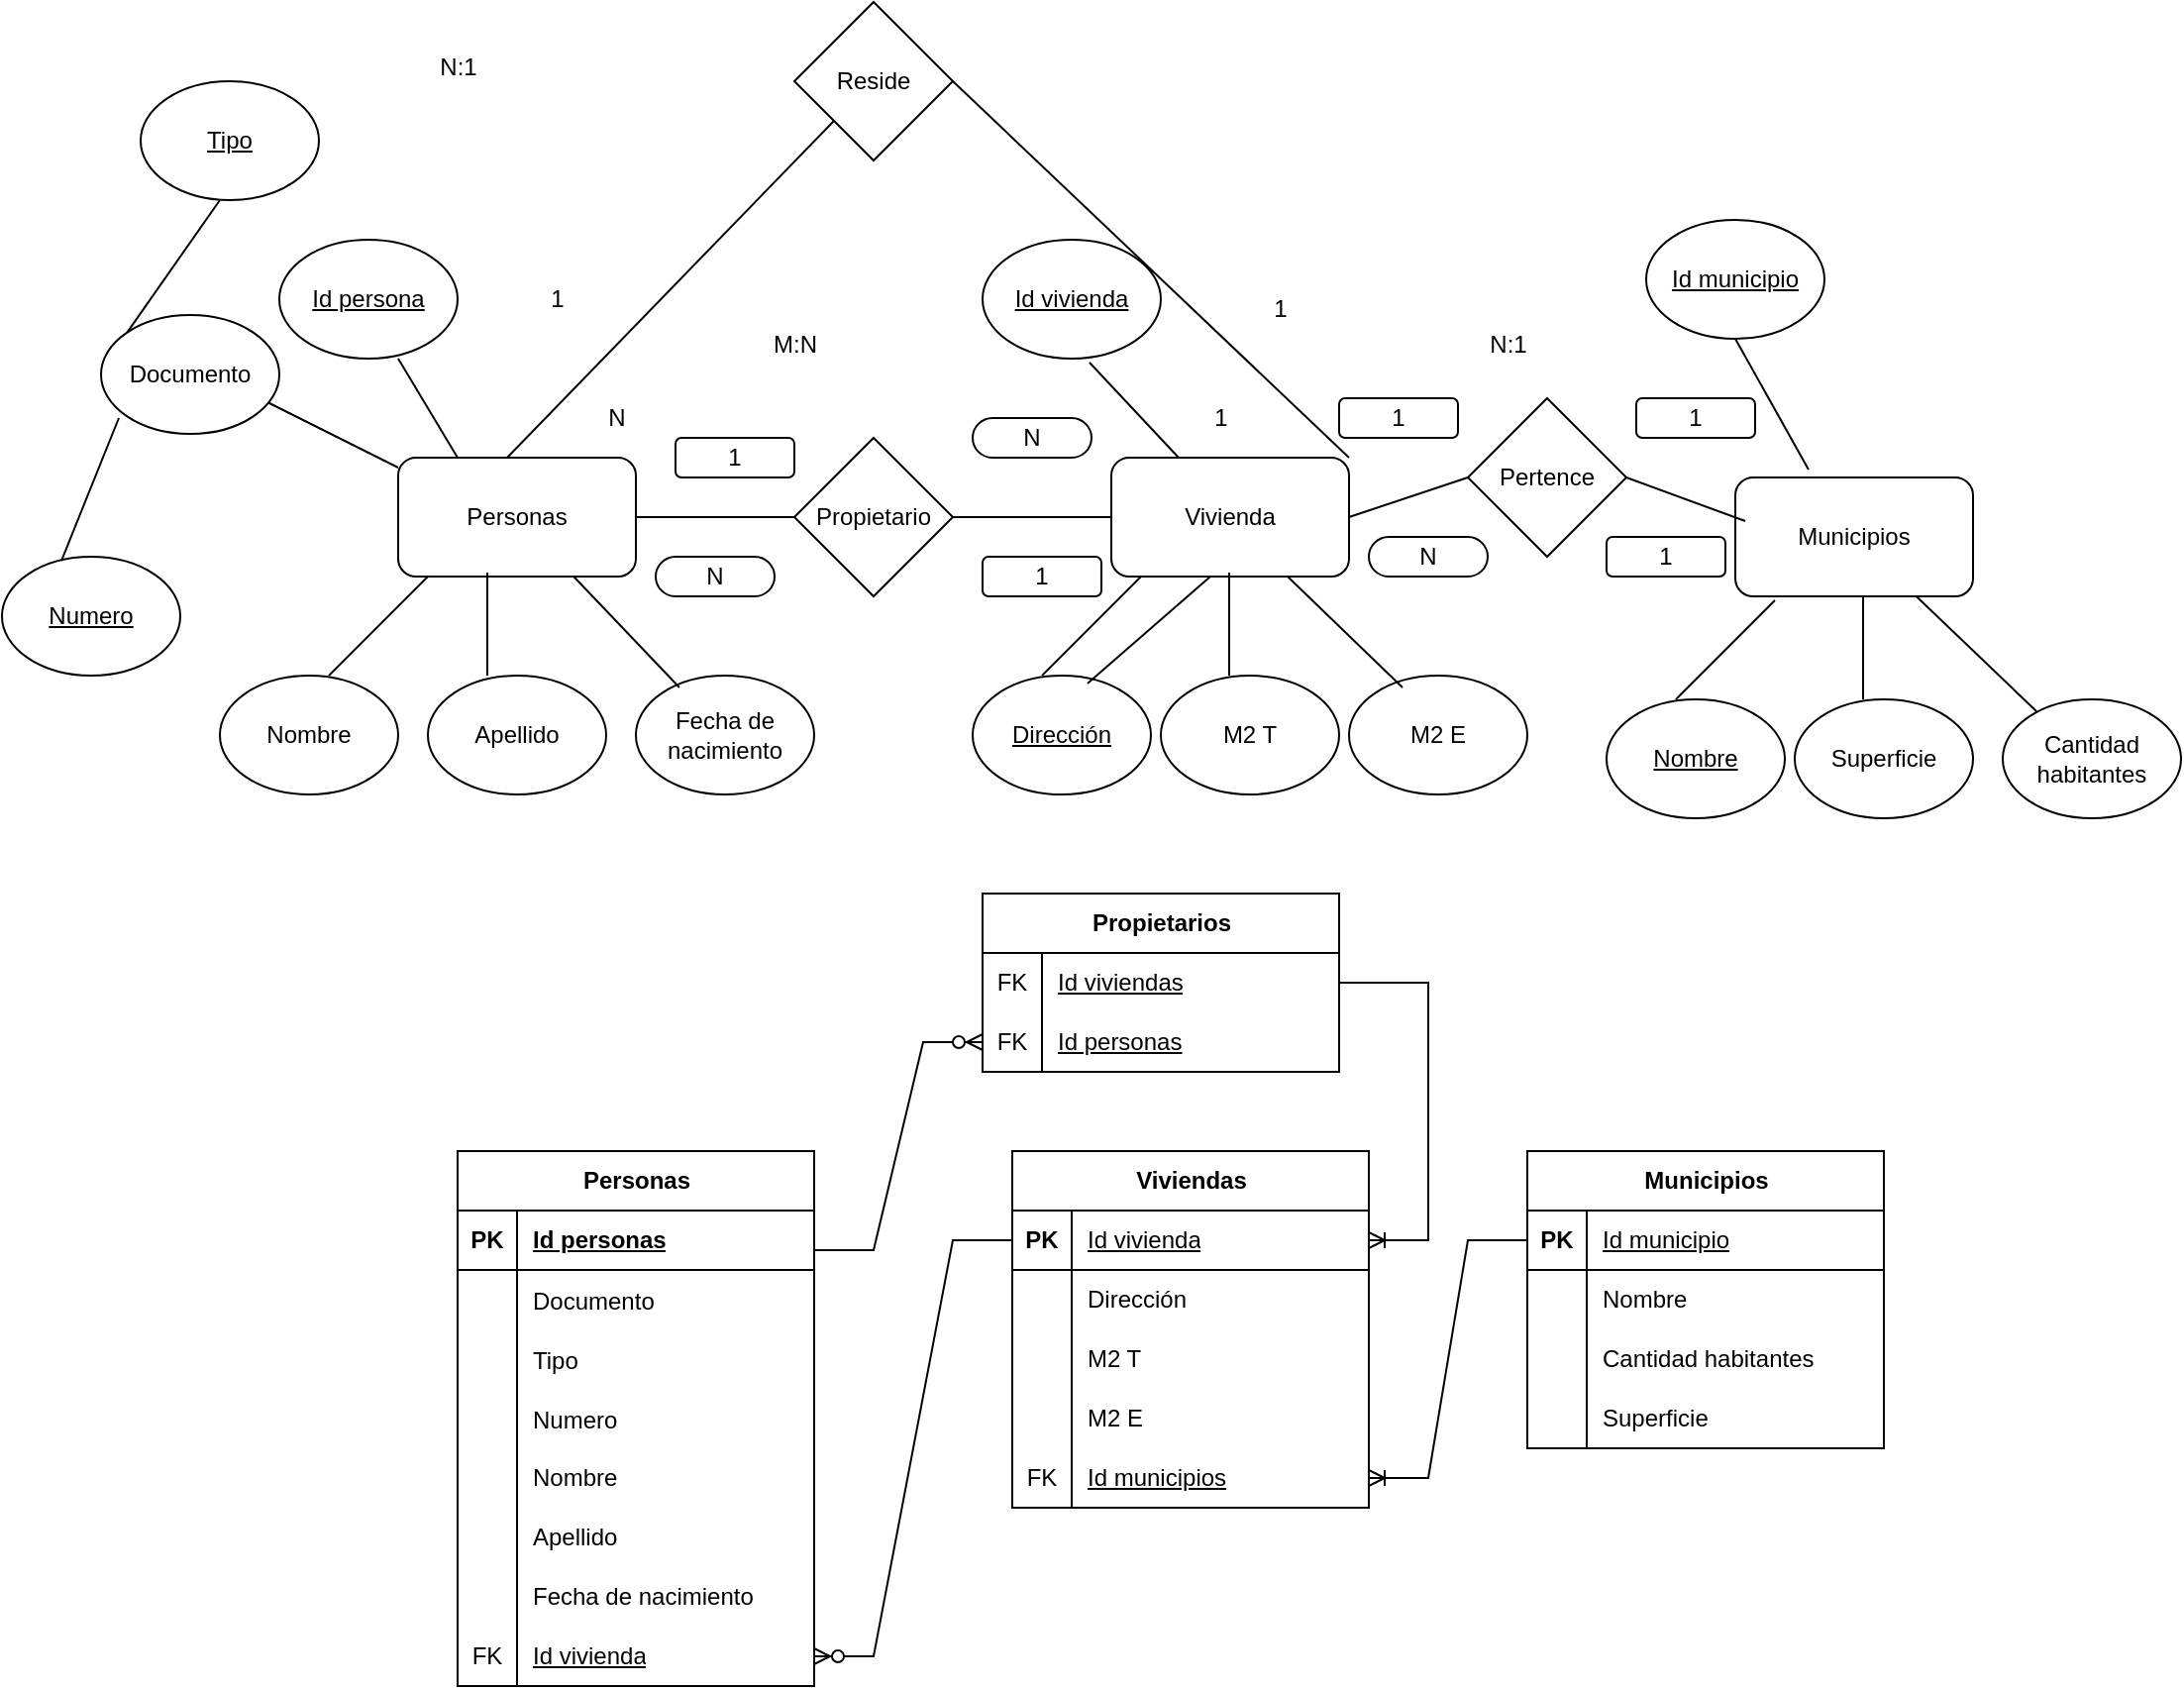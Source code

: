 <mxfile version="24.7.12">
  <diagram name="Página-1" id="nxUQSbwl1u7Zh3K72qwO">
    <mxGraphModel dx="1941" dy="1603" grid="1" gridSize="10" guides="1" tooltips="1" connect="1" arrows="1" fold="1" page="1" pageScale="1" pageWidth="827" pageHeight="1169" math="0" shadow="0">
      <root>
        <mxCell id="0" />
        <mxCell id="1" parent="0" />
        <mxCell id="Cv7cW8RBHG4uCMVtWFDh-1" value="Fecha de nacimiento" style="ellipse;whiteSpace=wrap;html=1;" parent="1" vertex="1">
          <mxGeometry x="140" y="150" width="90" height="60" as="geometry" />
        </mxCell>
        <mxCell id="Cv7cW8RBHG4uCMVtWFDh-2" value="Nombre" style="ellipse;whiteSpace=wrap;html=1;" parent="1" vertex="1">
          <mxGeometry x="-70" y="150" width="90" height="60" as="geometry" />
        </mxCell>
        <mxCell id="Cv7cW8RBHG4uCMVtWFDh-3" value="Apellido" style="ellipse;whiteSpace=wrap;html=1;" parent="1" vertex="1">
          <mxGeometry x="35" y="150" width="90" height="60" as="geometry" />
        </mxCell>
        <mxCell id="Cv7cW8RBHG4uCMVtWFDh-6" value="Personas" style="rounded=1;whiteSpace=wrap;html=1;" parent="1" vertex="1">
          <mxGeometry x="20" y="40" width="120" height="60" as="geometry" />
        </mxCell>
        <mxCell id="Cv7cW8RBHG4uCMVtWFDh-7" value="Municipios" style="rounded=1;whiteSpace=wrap;html=1;" parent="1" vertex="1">
          <mxGeometry x="695" y="50" width="120" height="60" as="geometry" />
        </mxCell>
        <mxCell id="Cv7cW8RBHG4uCMVtWFDh-8" value="Vivienda" style="rounded=1;whiteSpace=wrap;html=1;" parent="1" vertex="1">
          <mxGeometry x="380" y="40" width="120" height="60" as="geometry" />
        </mxCell>
        <mxCell id="Cv7cW8RBHG4uCMVtWFDh-9" value="" style="endArrow=none;html=1;rounded=0;exitX=0.3;exitY=0.1;exitDx=0;exitDy=0;exitPerimeter=0;" parent="1" target="Cv7cW8RBHG4uCMVtWFDh-6" edge="1">
          <mxGeometry width="50" height="50" relative="1" as="geometry">
            <mxPoint x="162" y="156" as="sourcePoint" />
            <mxPoint x="205" y="100" as="targetPoint" />
          </mxGeometry>
        </mxCell>
        <mxCell id="Cv7cW8RBHG4uCMVtWFDh-10" value="" style="endArrow=none;html=1;rounded=0;entryX=0.375;entryY=0.967;entryDx=0;entryDy=0;entryPerimeter=0;" parent="1" target="Cv7cW8RBHG4uCMVtWFDh-6" edge="1">
          <mxGeometry width="50" height="50" relative="1" as="geometry">
            <mxPoint x="65" y="150" as="sourcePoint" />
            <mxPoint x="115" y="100" as="targetPoint" />
          </mxGeometry>
        </mxCell>
        <mxCell id="Cv7cW8RBHG4uCMVtWFDh-11" value="" style="endArrow=none;html=1;rounded=0;" parent="1" edge="1">
          <mxGeometry width="50" height="50" relative="1" as="geometry">
            <mxPoint x="-15" y="150" as="sourcePoint" />
            <mxPoint x="35" y="100" as="targetPoint" />
          </mxGeometry>
        </mxCell>
        <mxCell id="Cv7cW8RBHG4uCMVtWFDh-12" value="M2 E" style="ellipse;whiteSpace=wrap;html=1;" parent="1" vertex="1">
          <mxGeometry x="500" y="150" width="90" height="60" as="geometry" />
        </mxCell>
        <mxCell id="Cv7cW8RBHG4uCMVtWFDh-13" value="&lt;u&gt;Dirección&lt;/u&gt;" style="ellipse;whiteSpace=wrap;html=1;" parent="1" vertex="1">
          <mxGeometry x="310" y="150" width="90" height="60" as="geometry" />
        </mxCell>
        <mxCell id="Cv7cW8RBHG4uCMVtWFDh-14" value="M2 T" style="ellipse;whiteSpace=wrap;html=1;" parent="1" vertex="1">
          <mxGeometry x="405" y="150" width="90" height="60" as="geometry" />
        </mxCell>
        <mxCell id="Cv7cW8RBHG4uCMVtWFDh-15" value="" style="endArrow=none;html=1;rounded=0;exitX=0.3;exitY=0.1;exitDx=0;exitDy=0;exitPerimeter=0;" parent="1" source="Cv7cW8RBHG4uCMVtWFDh-12" edge="1">
          <mxGeometry width="50" height="50" relative="1" as="geometry">
            <mxPoint x="515" y="150" as="sourcePoint" />
            <mxPoint x="469" y="100" as="targetPoint" />
          </mxGeometry>
        </mxCell>
        <mxCell id="Cv7cW8RBHG4uCMVtWFDh-16" value="" style="endArrow=none;html=1;rounded=0;entryX=0.375;entryY=0.967;entryDx=0;entryDy=0;entryPerimeter=0;" parent="1" edge="1">
          <mxGeometry width="50" height="50" relative="1" as="geometry">
            <mxPoint x="439.5" y="150" as="sourcePoint" />
            <mxPoint x="439.5" y="98" as="targetPoint" />
          </mxGeometry>
        </mxCell>
        <mxCell id="Cv7cW8RBHG4uCMVtWFDh-17" value="" style="endArrow=none;html=1;rounded=0;" parent="1" edge="1">
          <mxGeometry width="50" height="50" relative="1" as="geometry">
            <mxPoint x="345" y="150" as="sourcePoint" />
            <mxPoint x="395" y="100" as="targetPoint" />
          </mxGeometry>
        </mxCell>
        <mxCell id="Cv7cW8RBHG4uCMVtWFDh-18" value="Propietario" style="rhombus;whiteSpace=wrap;html=1;" parent="1" vertex="1">
          <mxGeometry x="220" y="30" width="80" height="80" as="geometry" />
        </mxCell>
        <mxCell id="Cv7cW8RBHG4uCMVtWFDh-19" value="" style="endArrow=none;html=1;rounded=0;entryX=0;entryY=0.5;entryDx=0;entryDy=0;" parent="1" target="Cv7cW8RBHG4uCMVtWFDh-18" edge="1">
          <mxGeometry width="50" height="50" relative="1" as="geometry">
            <mxPoint x="140" y="70" as="sourcePoint" />
            <mxPoint x="190" y="20" as="targetPoint" />
          </mxGeometry>
        </mxCell>
        <mxCell id="Cv7cW8RBHG4uCMVtWFDh-20" value="" style="endArrow=none;html=1;rounded=0;entryX=0;entryY=0.5;entryDx=0;entryDy=0;" parent="1" target="Cv7cW8RBHG4uCMVtWFDh-8" edge="1">
          <mxGeometry width="50" height="50" relative="1" as="geometry">
            <mxPoint x="300" y="70" as="sourcePoint" />
            <mxPoint x="350" y="20" as="targetPoint" />
          </mxGeometry>
        </mxCell>
        <mxCell id="Cv7cW8RBHG4uCMVtWFDh-21" value="&lt;u&gt;Numero&lt;/u&gt;" style="ellipse;whiteSpace=wrap;html=1;" parent="1" vertex="1">
          <mxGeometry x="-180" y="90" width="90" height="60" as="geometry" />
        </mxCell>
        <mxCell id="Cv7cW8RBHG4uCMVtWFDh-22" value="" style="endArrow=none;html=1;rounded=0;entryX=0.767;entryY=0.9;entryDx=0;entryDy=0;entryPerimeter=0;exitX=0.667;exitY=0.067;exitDx=0;exitDy=0;exitPerimeter=0;" parent="1" edge="1">
          <mxGeometry width="50" height="50" relative="1" as="geometry">
            <mxPoint x="-150.0" y="92.02" as="sourcePoint" />
            <mxPoint x="-121.0" y="20" as="targetPoint" />
          </mxGeometry>
        </mxCell>
        <mxCell id="Cv7cW8RBHG4uCMVtWFDh-23" value="&lt;u&gt;Tipo&lt;/u&gt;" style="ellipse;whiteSpace=wrap;html=1;" parent="1" vertex="1">
          <mxGeometry x="-110" y="-150" width="90" height="60" as="geometry" />
        </mxCell>
        <mxCell id="Cv7cW8RBHG4uCMVtWFDh-24" value="&lt;u&gt;Nombre&lt;/u&gt;" style="ellipse;whiteSpace=wrap;html=1;" parent="1" vertex="1">
          <mxGeometry x="630" y="162" width="90" height="60" as="geometry" />
        </mxCell>
        <mxCell id="Cv7cW8RBHG4uCMVtWFDh-25" value="Superficie" style="ellipse;whiteSpace=wrap;html=1;" parent="1" vertex="1">
          <mxGeometry x="725" y="162" width="90" height="60" as="geometry" />
        </mxCell>
        <mxCell id="Cv7cW8RBHG4uCMVtWFDh-26" value="" style="endArrow=none;html=1;rounded=0;exitX=0.3;exitY=0.1;exitDx=0;exitDy=0;exitPerimeter=0;" parent="1" target="Cv7cW8RBHG4uCMVtWFDh-7" edge="1">
          <mxGeometry width="50" height="50" relative="1" as="geometry">
            <mxPoint x="847" y="168" as="sourcePoint" />
            <mxPoint x="789" y="112" as="targetPoint" />
          </mxGeometry>
        </mxCell>
        <mxCell id="Cv7cW8RBHG4uCMVtWFDh-27" value="" style="endArrow=none;html=1;rounded=0;entryX=0.375;entryY=0.967;entryDx=0;entryDy=0;entryPerimeter=0;" parent="1" edge="1">
          <mxGeometry width="50" height="50" relative="1" as="geometry">
            <mxPoint x="759.5" y="162" as="sourcePoint" />
            <mxPoint x="759.5" y="110" as="targetPoint" />
          </mxGeometry>
        </mxCell>
        <mxCell id="Cv7cW8RBHG4uCMVtWFDh-28" value="" style="endArrow=none;html=1;rounded=0;" parent="1" edge="1">
          <mxGeometry width="50" height="50" relative="1" as="geometry">
            <mxPoint x="665" y="162" as="sourcePoint" />
            <mxPoint x="715" y="112" as="targetPoint" />
          </mxGeometry>
        </mxCell>
        <mxCell id="Cv7cW8RBHG4uCMVtWFDh-29" value="Cantidad habitantes" style="ellipse;whiteSpace=wrap;html=1;" parent="1" vertex="1">
          <mxGeometry x="830" y="162" width="90" height="60" as="geometry" />
        </mxCell>
        <mxCell id="Cv7cW8RBHG4uCMVtWFDh-30" value="" style="endArrow=none;html=1;rounded=0;entryX=0;entryY=0.25;entryDx=0;entryDy=0;" parent="1" edge="1">
          <mxGeometry width="50" height="50" relative="1" as="geometry">
            <mxPoint x="-50" y="10" as="sourcePoint" />
            <mxPoint x="20" y="45" as="targetPoint" />
          </mxGeometry>
        </mxCell>
        <mxCell id="Cv7cW8RBHG4uCMVtWFDh-31" value="&lt;u&gt;Id persona&lt;/u&gt;" style="ellipse;whiteSpace=wrap;html=1;" parent="1" vertex="1">
          <mxGeometry x="-40" y="-70" width="90" height="60" as="geometry" />
        </mxCell>
        <mxCell id="Cv7cW8RBHG4uCMVtWFDh-32" value="" style="endArrow=none;html=1;rounded=0;exitX=0.25;exitY=0;exitDx=0;exitDy=0;" parent="1" source="Cv7cW8RBHG4uCMVtWFDh-6" edge="1">
          <mxGeometry width="50" height="50" relative="1" as="geometry">
            <mxPoint x="-30" y="40" as="sourcePoint" />
            <mxPoint x="20" y="-10" as="targetPoint" />
          </mxGeometry>
        </mxCell>
        <mxCell id="Cv7cW8RBHG4uCMVtWFDh-33" value="Pertence" style="rhombus;whiteSpace=wrap;html=1;" parent="1" vertex="1">
          <mxGeometry x="560" y="10" width="80" height="80" as="geometry" />
        </mxCell>
        <mxCell id="Cv7cW8RBHG4uCMVtWFDh-34" value="" style="endArrow=none;html=1;rounded=0;entryX=0;entryY=0.5;entryDx=0;entryDy=0;" parent="1" target="Cv7cW8RBHG4uCMVtWFDh-33" edge="1">
          <mxGeometry width="50" height="50" relative="1" as="geometry">
            <mxPoint x="500" y="70" as="sourcePoint" />
            <mxPoint x="550" y="20" as="targetPoint" />
          </mxGeometry>
        </mxCell>
        <mxCell id="Cv7cW8RBHG4uCMVtWFDh-36" value="" style="endArrow=none;html=1;rounded=0;exitX=0.644;exitY=0.067;exitDx=0;exitDy=0;exitPerimeter=0;" parent="1" source="Cv7cW8RBHG4uCMVtWFDh-13" edge="1">
          <mxGeometry width="50" height="50" relative="1" as="geometry">
            <mxPoint x="380" y="150" as="sourcePoint" />
            <mxPoint x="430" y="100" as="targetPoint" />
          </mxGeometry>
        </mxCell>
        <mxCell id="Cv7cW8RBHG4uCMVtWFDh-37" value="" style="endArrow=none;html=1;rounded=0;entryX=0.042;entryY=0.367;entryDx=0;entryDy=0;entryPerimeter=0;" parent="1" target="Cv7cW8RBHG4uCMVtWFDh-7" edge="1">
          <mxGeometry width="50" height="50" relative="1" as="geometry">
            <mxPoint x="640" y="50" as="sourcePoint" />
            <mxPoint x="690" as="targetPoint" />
          </mxGeometry>
        </mxCell>
        <mxCell id="Cv7cW8RBHG4uCMVtWFDh-38" value="&lt;u&gt;Id vivienda&lt;/u&gt;" style="ellipse;whiteSpace=wrap;html=1;" parent="1" vertex="1">
          <mxGeometry x="315" y="-70" width="90" height="60" as="geometry" />
        </mxCell>
        <mxCell id="Cv7cW8RBHG4uCMVtWFDh-39" value="" style="endArrow=none;html=1;rounded=0;entryX=0.6;entryY=1.033;entryDx=0;entryDy=0;entryPerimeter=0;" parent="1" target="Cv7cW8RBHG4uCMVtWFDh-38" edge="1">
          <mxGeometry width="50" height="50" relative="1" as="geometry">
            <mxPoint x="414" y="40" as="sourcePoint" />
            <mxPoint x="375" y="-4.02" as="targetPoint" />
          </mxGeometry>
        </mxCell>
        <mxCell id="Cv7cW8RBHG4uCMVtWFDh-40" value="&lt;u&gt;Id municipio&lt;/u&gt;" style="ellipse;whiteSpace=wrap;html=1;" parent="1" vertex="1">
          <mxGeometry x="650" y="-80" width="90" height="60" as="geometry" />
        </mxCell>
        <mxCell id="Cv7cW8RBHG4uCMVtWFDh-41" value="" style="endArrow=none;html=1;rounded=0;entryX=0.6;entryY=1.033;entryDx=0;entryDy=0;entryPerimeter=0;exitX=0.308;exitY=-0.067;exitDx=0;exitDy=0;exitPerimeter=0;" parent="1" source="Cv7cW8RBHG4uCMVtWFDh-7" edge="1">
          <mxGeometry width="50" height="50" relative="1" as="geometry">
            <mxPoint x="740" y="28" as="sourcePoint" />
            <mxPoint x="695" y="-20" as="targetPoint" />
          </mxGeometry>
        </mxCell>
        <mxCell id="Cv7cW8RBHG4uCMVtWFDh-42" value="1" style="rounded=1;whiteSpace=wrap;html=1;" parent="1" vertex="1">
          <mxGeometry x="495" y="10" width="60" height="20" as="geometry" />
        </mxCell>
        <mxCell id="Cv7cW8RBHG4uCMVtWFDh-43" value="1" style="rounded=1;whiteSpace=wrap;html=1;" parent="1" vertex="1">
          <mxGeometry x="645" y="10" width="60" height="20" as="geometry" />
        </mxCell>
        <mxCell id="Cv7cW8RBHG4uCMVtWFDh-44" value="1" style="rounded=1;whiteSpace=wrap;html=1;" parent="1" vertex="1">
          <mxGeometry x="630" y="80" width="60" height="20" as="geometry" />
        </mxCell>
        <mxCell id="Cv7cW8RBHG4uCMVtWFDh-45" value="N" style="rounded=1;whiteSpace=wrap;html=1;arcSize=50;" parent="1" vertex="1">
          <mxGeometry x="510" y="80" width="60" height="20" as="geometry" />
        </mxCell>
        <mxCell id="Cv7cW8RBHG4uCMVtWFDh-46" value="1" style="rounded=1;whiteSpace=wrap;html=1;" parent="1" vertex="1">
          <mxGeometry x="160" y="30" width="60" height="20" as="geometry" />
        </mxCell>
        <mxCell id="Cv7cW8RBHG4uCMVtWFDh-47" value="N" style="rounded=1;whiteSpace=wrap;html=1;arcSize=50;" parent="1" vertex="1">
          <mxGeometry x="310" y="20" width="60" height="20" as="geometry" />
        </mxCell>
        <mxCell id="Cv7cW8RBHG4uCMVtWFDh-48" value="N" style="rounded=1;whiteSpace=wrap;html=1;arcSize=50;" parent="1" vertex="1">
          <mxGeometry x="150" y="90" width="60" height="20" as="geometry" />
        </mxCell>
        <mxCell id="Cv7cW8RBHG4uCMVtWFDh-49" value="1" style="rounded=1;whiteSpace=wrap;html=1;" parent="1" vertex="1">
          <mxGeometry x="315" y="90" width="60" height="20" as="geometry" />
        </mxCell>
        <mxCell id="Cv7cW8RBHG4uCMVtWFDh-50" value="M:N" style="text;html=1;align=center;verticalAlign=middle;resizable=0;points=[];autosize=1;strokeColor=none;fillColor=none;" parent="1" vertex="1">
          <mxGeometry x="195" y="-32" width="50" height="30" as="geometry" />
        </mxCell>
        <mxCell id="Cv7cW8RBHG4uCMVtWFDh-51" value="N:1" style="text;html=1;align=center;verticalAlign=middle;resizable=0;points=[];autosize=1;strokeColor=none;fillColor=none;" parent="1" vertex="1">
          <mxGeometry x="560" y="-32" width="40" height="30" as="geometry" />
        </mxCell>
        <mxCell id="Cv7cW8RBHG4uCMVtWFDh-52" value="Reside" style="rhombus;whiteSpace=wrap;html=1;" parent="1" vertex="1">
          <mxGeometry x="220" y="-190" width="80" height="80" as="geometry" />
        </mxCell>
        <mxCell id="Cv7cW8RBHG4uCMVtWFDh-53" value="" style="endArrow=none;html=1;rounded=0;entryX=0;entryY=1;entryDx=0;entryDy=0;" parent="1" target="Cv7cW8RBHG4uCMVtWFDh-52" edge="1">
          <mxGeometry width="50" height="50" relative="1" as="geometry">
            <mxPoint x="75" y="40" as="sourcePoint" />
            <mxPoint x="125" y="-10" as="targetPoint" />
          </mxGeometry>
        </mxCell>
        <mxCell id="Cv7cW8RBHG4uCMVtWFDh-54" value="" style="endArrow=none;html=1;rounded=0;exitX=1;exitY=0;exitDx=0;exitDy=0;" parent="1" source="Cv7cW8RBHG4uCMVtWFDh-8" edge="1">
          <mxGeometry width="50" height="50" relative="1" as="geometry">
            <mxPoint x="250" y="-100" as="sourcePoint" />
            <mxPoint x="300" y="-150" as="targetPoint" />
          </mxGeometry>
        </mxCell>
        <mxCell id="Cv7cW8RBHG4uCMVtWFDh-55" value="1" style="text;html=1;align=center;verticalAlign=middle;resizable=0;points=[];autosize=1;strokeColor=none;fillColor=none;" parent="1" vertex="1">
          <mxGeometry x="85" y="-55" width="30" height="30" as="geometry" />
        </mxCell>
        <mxCell id="Cv7cW8RBHG4uCMVtWFDh-56" value="1" style="text;html=1;align=center;verticalAlign=middle;resizable=0;points=[];autosize=1;strokeColor=none;fillColor=none;" parent="1" vertex="1">
          <mxGeometry x="450" y="-50" width="30" height="30" as="geometry" />
        </mxCell>
        <mxCell id="Cv7cW8RBHG4uCMVtWFDh-57" value="N" style="text;html=1;align=center;verticalAlign=middle;resizable=0;points=[];autosize=1;strokeColor=none;fillColor=none;" parent="1" vertex="1">
          <mxGeometry x="115" y="5" width="30" height="30" as="geometry" />
        </mxCell>
        <mxCell id="Cv7cW8RBHG4uCMVtWFDh-58" value="1" style="text;html=1;align=center;verticalAlign=middle;resizable=0;points=[];autosize=1;strokeColor=none;fillColor=none;" parent="1" vertex="1">
          <mxGeometry x="420" y="5" width="30" height="30" as="geometry" />
        </mxCell>
        <mxCell id="Cv7cW8RBHG4uCMVtWFDh-60" value="N:1" style="text;html=1;align=center;verticalAlign=middle;resizable=0;points=[];autosize=1;strokeColor=none;fillColor=none;" parent="1" vertex="1">
          <mxGeometry x="30" y="-172" width="40" height="30" as="geometry" />
        </mxCell>
        <mxCell id="Cv7cW8RBHG4uCMVtWFDh-61" value="Personas" style="shape=table;startSize=30;container=1;collapsible=1;childLayout=tableLayout;fixedRows=1;rowLines=0;fontStyle=1;align=center;resizeLast=1;html=1;" parent="1" vertex="1">
          <mxGeometry x="50" y="390" width="180" height="270" as="geometry" />
        </mxCell>
        <mxCell id="Cv7cW8RBHG4uCMVtWFDh-62" value="" style="shape=tableRow;horizontal=0;startSize=0;swimlaneHead=0;swimlaneBody=0;fillColor=none;collapsible=0;dropTarget=0;points=[[0,0.5],[1,0.5]];portConstraint=eastwest;top=0;left=0;right=0;bottom=1;" parent="Cv7cW8RBHG4uCMVtWFDh-61" vertex="1">
          <mxGeometry y="30" width="180" height="30" as="geometry" />
        </mxCell>
        <mxCell id="Cv7cW8RBHG4uCMVtWFDh-63" value="PK" style="shape=partialRectangle;connectable=0;fillColor=none;top=0;left=0;bottom=0;right=0;fontStyle=1;overflow=hidden;whiteSpace=wrap;html=1;" parent="Cv7cW8RBHG4uCMVtWFDh-62" vertex="1">
          <mxGeometry width="30" height="30" as="geometry">
            <mxRectangle width="30" height="30" as="alternateBounds" />
          </mxGeometry>
        </mxCell>
        <mxCell id="Cv7cW8RBHG4uCMVtWFDh-64" value="Id personas" style="shape=partialRectangle;connectable=0;fillColor=none;top=0;left=0;bottom=0;right=0;align=left;spacingLeft=6;fontStyle=5;overflow=hidden;whiteSpace=wrap;html=1;" parent="Cv7cW8RBHG4uCMVtWFDh-62" vertex="1">
          <mxGeometry x="30" width="150" height="30" as="geometry">
            <mxRectangle width="150" height="30" as="alternateBounds" />
          </mxGeometry>
        </mxCell>
        <mxCell id="Cv7cW8RBHG4uCMVtWFDh-116" value="" style="shape=tableRow;horizontal=0;startSize=0;swimlaneHead=0;swimlaneBody=0;fillColor=none;collapsible=0;dropTarget=0;points=[[0,0.5],[1,0.5]];portConstraint=eastwest;top=0;left=0;right=0;bottom=0;" parent="Cv7cW8RBHG4uCMVtWFDh-61" vertex="1">
          <mxGeometry y="60" width="180" height="30" as="geometry" />
        </mxCell>
        <mxCell id="Cv7cW8RBHG4uCMVtWFDh-117" value="" style="shape=partialRectangle;connectable=0;fillColor=none;top=0;left=0;bottom=0;right=0;editable=1;overflow=hidden;" parent="Cv7cW8RBHG4uCMVtWFDh-116" vertex="1">
          <mxGeometry width="30" height="30" as="geometry">
            <mxRectangle width="30" height="30" as="alternateBounds" />
          </mxGeometry>
        </mxCell>
        <mxCell id="Cv7cW8RBHG4uCMVtWFDh-118" value="Documento" style="shape=partialRectangle;connectable=0;fillColor=none;top=0;left=0;bottom=0;right=0;align=left;spacingLeft=6;overflow=hidden;" parent="Cv7cW8RBHG4uCMVtWFDh-116" vertex="1">
          <mxGeometry x="30" width="150" height="30" as="geometry">
            <mxRectangle width="150" height="30" as="alternateBounds" />
          </mxGeometry>
        </mxCell>
        <mxCell id="Cv7cW8RBHG4uCMVtWFDh-120" value="" style="shape=tableRow;horizontal=0;startSize=0;swimlaneHead=0;swimlaneBody=0;fillColor=none;collapsible=0;dropTarget=0;points=[[0,0.5],[1,0.5]];portConstraint=eastwest;top=0;left=0;right=0;bottom=0;" parent="Cv7cW8RBHG4uCMVtWFDh-61" vertex="1">
          <mxGeometry y="90" width="180" height="30" as="geometry" />
        </mxCell>
        <mxCell id="Cv7cW8RBHG4uCMVtWFDh-121" value="" style="shape=partialRectangle;connectable=0;fillColor=none;top=0;left=0;bottom=0;right=0;editable=1;overflow=hidden;" parent="Cv7cW8RBHG4uCMVtWFDh-120" vertex="1">
          <mxGeometry width="30" height="30" as="geometry">
            <mxRectangle width="30" height="30" as="alternateBounds" />
          </mxGeometry>
        </mxCell>
        <mxCell id="Cv7cW8RBHG4uCMVtWFDh-122" value="Tipo" style="shape=partialRectangle;connectable=0;fillColor=none;top=0;left=0;bottom=0;right=0;align=left;spacingLeft=6;overflow=hidden;" parent="Cv7cW8RBHG4uCMVtWFDh-120" vertex="1">
          <mxGeometry x="30" width="150" height="30" as="geometry">
            <mxRectangle width="150" height="30" as="alternateBounds" />
          </mxGeometry>
        </mxCell>
        <mxCell id="Cv7cW8RBHG4uCMVtWFDh-124" value="" style="shape=tableRow;horizontal=0;startSize=0;swimlaneHead=0;swimlaneBody=0;fillColor=none;collapsible=0;dropTarget=0;points=[[0,0.5],[1,0.5]];portConstraint=eastwest;top=0;left=0;right=0;bottom=0;" parent="Cv7cW8RBHG4uCMVtWFDh-61" vertex="1">
          <mxGeometry y="120" width="180" height="30" as="geometry" />
        </mxCell>
        <mxCell id="Cv7cW8RBHG4uCMVtWFDh-125" value="" style="shape=partialRectangle;connectable=0;fillColor=none;top=0;left=0;bottom=0;right=0;editable=1;overflow=hidden;" parent="Cv7cW8RBHG4uCMVtWFDh-124" vertex="1">
          <mxGeometry width="30" height="30" as="geometry">
            <mxRectangle width="30" height="30" as="alternateBounds" />
          </mxGeometry>
        </mxCell>
        <mxCell id="Cv7cW8RBHG4uCMVtWFDh-126" value="Numero" style="shape=partialRectangle;connectable=0;fillColor=none;top=0;left=0;bottom=0;right=0;align=left;spacingLeft=6;overflow=hidden;" parent="Cv7cW8RBHG4uCMVtWFDh-124" vertex="1">
          <mxGeometry x="30" width="150" height="30" as="geometry">
            <mxRectangle width="150" height="30" as="alternateBounds" />
          </mxGeometry>
        </mxCell>
        <mxCell id="Cv7cW8RBHG4uCMVtWFDh-65" value="" style="shape=tableRow;horizontal=0;startSize=0;swimlaneHead=0;swimlaneBody=0;fillColor=none;collapsible=0;dropTarget=0;points=[[0,0.5],[1,0.5]];portConstraint=eastwest;top=0;left=0;right=0;bottom=0;" parent="Cv7cW8RBHG4uCMVtWFDh-61" vertex="1">
          <mxGeometry y="150" width="180" height="30" as="geometry" />
        </mxCell>
        <mxCell id="Cv7cW8RBHG4uCMVtWFDh-66" value="" style="shape=partialRectangle;connectable=0;fillColor=none;top=0;left=0;bottom=0;right=0;editable=1;overflow=hidden;whiteSpace=wrap;html=1;" parent="Cv7cW8RBHG4uCMVtWFDh-65" vertex="1">
          <mxGeometry width="30" height="30" as="geometry">
            <mxRectangle width="30" height="30" as="alternateBounds" />
          </mxGeometry>
        </mxCell>
        <mxCell id="Cv7cW8RBHG4uCMVtWFDh-67" value="&lt;span style=&quot;text-align: center;&quot;&gt;Nombre&lt;/span&gt;" style="shape=partialRectangle;connectable=0;fillColor=none;top=0;left=0;bottom=0;right=0;align=left;spacingLeft=6;overflow=hidden;whiteSpace=wrap;html=1;" parent="Cv7cW8RBHG4uCMVtWFDh-65" vertex="1">
          <mxGeometry x="30" width="150" height="30" as="geometry">
            <mxRectangle width="150" height="30" as="alternateBounds" />
          </mxGeometry>
        </mxCell>
        <mxCell id="Cv7cW8RBHG4uCMVtWFDh-68" value="" style="shape=tableRow;horizontal=0;startSize=0;swimlaneHead=0;swimlaneBody=0;fillColor=none;collapsible=0;dropTarget=0;points=[[0,0.5],[1,0.5]];portConstraint=eastwest;top=0;left=0;right=0;bottom=0;" parent="Cv7cW8RBHG4uCMVtWFDh-61" vertex="1">
          <mxGeometry y="180" width="180" height="30" as="geometry" />
        </mxCell>
        <mxCell id="Cv7cW8RBHG4uCMVtWFDh-69" value="" style="shape=partialRectangle;connectable=0;fillColor=none;top=0;left=0;bottom=0;right=0;editable=1;overflow=hidden;whiteSpace=wrap;html=1;" parent="Cv7cW8RBHG4uCMVtWFDh-68" vertex="1">
          <mxGeometry width="30" height="30" as="geometry">
            <mxRectangle width="30" height="30" as="alternateBounds" />
          </mxGeometry>
        </mxCell>
        <mxCell id="Cv7cW8RBHG4uCMVtWFDh-70" value="&lt;span style=&quot;text-align: center;&quot;&gt;Apellido&lt;/span&gt;" style="shape=partialRectangle;connectable=0;fillColor=none;top=0;left=0;bottom=0;right=0;align=left;spacingLeft=6;overflow=hidden;whiteSpace=wrap;html=1;" parent="Cv7cW8RBHG4uCMVtWFDh-68" vertex="1">
          <mxGeometry x="30" width="150" height="30" as="geometry">
            <mxRectangle width="150" height="30" as="alternateBounds" />
          </mxGeometry>
        </mxCell>
        <mxCell id="Cv7cW8RBHG4uCMVtWFDh-71" value="" style="shape=tableRow;horizontal=0;startSize=0;swimlaneHead=0;swimlaneBody=0;fillColor=none;collapsible=0;dropTarget=0;points=[[0,0.5],[1,0.5]];portConstraint=eastwest;top=0;left=0;right=0;bottom=0;" parent="Cv7cW8RBHG4uCMVtWFDh-61" vertex="1">
          <mxGeometry y="210" width="180" height="30" as="geometry" />
        </mxCell>
        <mxCell id="Cv7cW8RBHG4uCMVtWFDh-72" value="" style="shape=partialRectangle;connectable=0;fillColor=none;top=0;left=0;bottom=0;right=0;editable=1;overflow=hidden;whiteSpace=wrap;html=1;" parent="Cv7cW8RBHG4uCMVtWFDh-71" vertex="1">
          <mxGeometry width="30" height="30" as="geometry">
            <mxRectangle width="30" height="30" as="alternateBounds" />
          </mxGeometry>
        </mxCell>
        <mxCell id="Cv7cW8RBHG4uCMVtWFDh-73" value="&lt;span style=&quot;text-align: center;&quot;&gt;Fecha de nacimiento&lt;/span&gt;" style="shape=partialRectangle;connectable=0;fillColor=none;top=0;left=0;bottom=0;right=0;align=left;spacingLeft=6;overflow=hidden;whiteSpace=wrap;html=1;" parent="Cv7cW8RBHG4uCMVtWFDh-71" vertex="1">
          <mxGeometry x="30" width="150" height="30" as="geometry">
            <mxRectangle width="150" height="30" as="alternateBounds" />
          </mxGeometry>
        </mxCell>
        <mxCell id="Cv7cW8RBHG4uCMVtWFDh-137" value="" style="shape=tableRow;horizontal=0;startSize=0;swimlaneHead=0;swimlaneBody=0;fillColor=none;collapsible=0;dropTarget=0;points=[[0,0.5],[1,0.5]];portConstraint=eastwest;top=0;left=0;right=0;bottom=0;" parent="Cv7cW8RBHG4uCMVtWFDh-61" vertex="1">
          <mxGeometry y="240" width="180" height="30" as="geometry" />
        </mxCell>
        <mxCell id="Cv7cW8RBHG4uCMVtWFDh-138" value="FK" style="shape=partialRectangle;connectable=0;fillColor=none;top=0;left=0;bottom=0;right=0;fontStyle=0;overflow=hidden;whiteSpace=wrap;html=1;" parent="Cv7cW8RBHG4uCMVtWFDh-137" vertex="1">
          <mxGeometry width="30" height="30" as="geometry">
            <mxRectangle width="30" height="30" as="alternateBounds" />
          </mxGeometry>
        </mxCell>
        <mxCell id="Cv7cW8RBHG4uCMVtWFDh-139" value="&lt;u&gt;Id vivienda&lt;/u&gt;" style="shape=partialRectangle;connectable=0;fillColor=none;top=0;left=0;bottom=0;right=0;align=left;spacingLeft=6;fontStyle=0;overflow=hidden;whiteSpace=wrap;html=1;" parent="Cv7cW8RBHG4uCMVtWFDh-137" vertex="1">
          <mxGeometry x="30" width="150" height="30" as="geometry">
            <mxRectangle width="150" height="30" as="alternateBounds" />
          </mxGeometry>
        </mxCell>
        <mxCell id="Cv7cW8RBHG4uCMVtWFDh-74" value="Viviendas" style="shape=table;startSize=30;container=1;collapsible=1;childLayout=tableLayout;fixedRows=1;rowLines=0;fontStyle=1;align=center;resizeLast=1;html=1;" parent="1" vertex="1">
          <mxGeometry x="330" y="390" width="180" height="180" as="geometry" />
        </mxCell>
        <mxCell id="Cv7cW8RBHG4uCMVtWFDh-75" value="" style="shape=tableRow;horizontal=0;startSize=0;swimlaneHead=0;swimlaneBody=0;fillColor=none;collapsible=0;dropTarget=0;points=[[0,0.5],[1,0.5]];portConstraint=eastwest;top=0;left=0;right=0;bottom=1;" parent="Cv7cW8RBHG4uCMVtWFDh-74" vertex="1">
          <mxGeometry y="30" width="180" height="30" as="geometry" />
        </mxCell>
        <mxCell id="Cv7cW8RBHG4uCMVtWFDh-76" value="PK" style="shape=partialRectangle;connectable=0;fillColor=none;top=0;left=0;bottom=0;right=0;fontStyle=1;overflow=hidden;whiteSpace=wrap;html=1;" parent="Cv7cW8RBHG4uCMVtWFDh-75" vertex="1">
          <mxGeometry width="30" height="30" as="geometry">
            <mxRectangle width="30" height="30" as="alternateBounds" />
          </mxGeometry>
        </mxCell>
        <mxCell id="Cv7cW8RBHG4uCMVtWFDh-77" value="&lt;u style=&quot;font-weight: 400; text-align: center;&quot;&gt;Id vivienda&lt;/u&gt;" style="shape=partialRectangle;connectable=0;fillColor=none;top=0;left=0;bottom=0;right=0;align=left;spacingLeft=6;fontStyle=5;overflow=hidden;whiteSpace=wrap;html=1;" parent="Cv7cW8RBHG4uCMVtWFDh-75" vertex="1">
          <mxGeometry x="30" width="150" height="30" as="geometry">
            <mxRectangle width="150" height="30" as="alternateBounds" />
          </mxGeometry>
        </mxCell>
        <mxCell id="Cv7cW8RBHG4uCMVtWFDh-78" value="" style="shape=tableRow;horizontal=0;startSize=0;swimlaneHead=0;swimlaneBody=0;fillColor=none;collapsible=0;dropTarget=0;points=[[0,0.5],[1,0.5]];portConstraint=eastwest;top=0;left=0;right=0;bottom=0;" parent="Cv7cW8RBHG4uCMVtWFDh-74" vertex="1">
          <mxGeometry y="60" width="180" height="30" as="geometry" />
        </mxCell>
        <mxCell id="Cv7cW8RBHG4uCMVtWFDh-79" value="" style="shape=partialRectangle;connectable=0;fillColor=none;top=0;left=0;bottom=0;right=0;editable=1;overflow=hidden;whiteSpace=wrap;html=1;" parent="Cv7cW8RBHG4uCMVtWFDh-78" vertex="1">
          <mxGeometry width="30" height="30" as="geometry">
            <mxRectangle width="30" height="30" as="alternateBounds" />
          </mxGeometry>
        </mxCell>
        <mxCell id="Cv7cW8RBHG4uCMVtWFDh-80" value="&lt;span style=&quot;text-align: center;&quot;&gt;Dirección&lt;/span&gt;" style="shape=partialRectangle;connectable=0;fillColor=none;top=0;left=0;bottom=0;right=0;align=left;spacingLeft=6;overflow=hidden;whiteSpace=wrap;html=1;" parent="Cv7cW8RBHG4uCMVtWFDh-78" vertex="1">
          <mxGeometry x="30" width="150" height="30" as="geometry">
            <mxRectangle width="150" height="30" as="alternateBounds" />
          </mxGeometry>
        </mxCell>
        <mxCell id="Cv7cW8RBHG4uCMVtWFDh-81" value="" style="shape=tableRow;horizontal=0;startSize=0;swimlaneHead=0;swimlaneBody=0;fillColor=none;collapsible=0;dropTarget=0;points=[[0,0.5],[1,0.5]];portConstraint=eastwest;top=0;left=0;right=0;bottom=0;" parent="Cv7cW8RBHG4uCMVtWFDh-74" vertex="1">
          <mxGeometry y="90" width="180" height="30" as="geometry" />
        </mxCell>
        <mxCell id="Cv7cW8RBHG4uCMVtWFDh-82" value="" style="shape=partialRectangle;connectable=0;fillColor=none;top=0;left=0;bottom=0;right=0;editable=1;overflow=hidden;whiteSpace=wrap;html=1;" parent="Cv7cW8RBHG4uCMVtWFDh-81" vertex="1">
          <mxGeometry width="30" height="30" as="geometry">
            <mxRectangle width="30" height="30" as="alternateBounds" />
          </mxGeometry>
        </mxCell>
        <mxCell id="Cv7cW8RBHG4uCMVtWFDh-83" value="&lt;span style=&quot;text-align: center;&quot;&gt;M2 T&lt;/span&gt;" style="shape=partialRectangle;connectable=0;fillColor=none;top=0;left=0;bottom=0;right=0;align=left;spacingLeft=6;overflow=hidden;whiteSpace=wrap;html=1;" parent="Cv7cW8RBHG4uCMVtWFDh-81" vertex="1">
          <mxGeometry x="30" width="150" height="30" as="geometry">
            <mxRectangle width="150" height="30" as="alternateBounds" />
          </mxGeometry>
        </mxCell>
        <mxCell id="Cv7cW8RBHG4uCMVtWFDh-84" value="" style="shape=tableRow;horizontal=0;startSize=0;swimlaneHead=0;swimlaneBody=0;fillColor=none;collapsible=0;dropTarget=0;points=[[0,0.5],[1,0.5]];portConstraint=eastwest;top=0;left=0;right=0;bottom=0;" parent="Cv7cW8RBHG4uCMVtWFDh-74" vertex="1">
          <mxGeometry y="120" width="180" height="30" as="geometry" />
        </mxCell>
        <mxCell id="Cv7cW8RBHG4uCMVtWFDh-85" value="" style="shape=partialRectangle;connectable=0;fillColor=none;top=0;left=0;bottom=0;right=0;editable=1;overflow=hidden;whiteSpace=wrap;html=1;" parent="Cv7cW8RBHG4uCMVtWFDh-84" vertex="1">
          <mxGeometry width="30" height="30" as="geometry">
            <mxRectangle width="30" height="30" as="alternateBounds" />
          </mxGeometry>
        </mxCell>
        <mxCell id="Cv7cW8RBHG4uCMVtWFDh-86" value="&lt;span style=&quot;text-align: center;&quot;&gt;M2 E&lt;/span&gt;" style="shape=partialRectangle;connectable=0;fillColor=none;top=0;left=0;bottom=0;right=0;align=left;spacingLeft=6;overflow=hidden;whiteSpace=wrap;html=1;" parent="Cv7cW8RBHG4uCMVtWFDh-84" vertex="1">
          <mxGeometry x="30" width="150" height="30" as="geometry">
            <mxRectangle width="150" height="30" as="alternateBounds" />
          </mxGeometry>
        </mxCell>
        <mxCell id="Cv7cW8RBHG4uCMVtWFDh-128" value="" style="shape=tableRow;horizontal=0;startSize=0;swimlaneHead=0;swimlaneBody=0;fillColor=none;collapsible=0;dropTarget=0;points=[[0,0.5],[1,0.5]];portConstraint=eastwest;top=0;left=0;right=0;bottom=0;" parent="Cv7cW8RBHG4uCMVtWFDh-74" vertex="1">
          <mxGeometry y="150" width="180" height="30" as="geometry" />
        </mxCell>
        <mxCell id="Cv7cW8RBHG4uCMVtWFDh-129" value="FK" style="shape=partialRectangle;connectable=0;fillColor=none;top=0;left=0;bottom=0;right=0;fontStyle=0;overflow=hidden;whiteSpace=wrap;html=1;" parent="Cv7cW8RBHG4uCMVtWFDh-128" vertex="1">
          <mxGeometry width="30" height="30" as="geometry">
            <mxRectangle width="30" height="30" as="alternateBounds" />
          </mxGeometry>
        </mxCell>
        <mxCell id="Cv7cW8RBHG4uCMVtWFDh-130" value="&lt;u&gt;Id municipios&lt;/u&gt;" style="shape=partialRectangle;connectable=0;fillColor=none;top=0;left=0;bottom=0;right=0;align=left;spacingLeft=6;fontStyle=0;overflow=hidden;whiteSpace=wrap;html=1;" parent="Cv7cW8RBHG4uCMVtWFDh-128" vertex="1">
          <mxGeometry x="30" width="150" height="30" as="geometry">
            <mxRectangle width="150" height="30" as="alternateBounds" />
          </mxGeometry>
        </mxCell>
        <mxCell id="Cv7cW8RBHG4uCMVtWFDh-87" value="Municipios" style="shape=table;startSize=30;container=1;collapsible=1;childLayout=tableLayout;fixedRows=1;rowLines=0;fontStyle=1;align=center;resizeLast=1;html=1;" parent="1" vertex="1">
          <mxGeometry x="590" y="390" width="180" height="150" as="geometry" />
        </mxCell>
        <mxCell id="Cv7cW8RBHG4uCMVtWFDh-88" value="" style="shape=tableRow;horizontal=0;startSize=0;swimlaneHead=0;swimlaneBody=0;fillColor=none;collapsible=0;dropTarget=0;points=[[0,0.5],[1,0.5]];portConstraint=eastwest;top=0;left=0;right=0;bottom=1;" parent="Cv7cW8RBHG4uCMVtWFDh-87" vertex="1">
          <mxGeometry y="30" width="180" height="30" as="geometry" />
        </mxCell>
        <mxCell id="Cv7cW8RBHG4uCMVtWFDh-89" value="PK" style="shape=partialRectangle;connectable=0;fillColor=none;top=0;left=0;bottom=0;right=0;fontStyle=1;overflow=hidden;whiteSpace=wrap;html=1;" parent="Cv7cW8RBHG4uCMVtWFDh-88" vertex="1">
          <mxGeometry width="30" height="30" as="geometry">
            <mxRectangle width="30" height="30" as="alternateBounds" />
          </mxGeometry>
        </mxCell>
        <mxCell id="Cv7cW8RBHG4uCMVtWFDh-90" value="&lt;u style=&quot;font-weight: 400; text-align: center;&quot;&gt;Id municipio&lt;/u&gt;" style="shape=partialRectangle;connectable=0;fillColor=none;top=0;left=0;bottom=0;right=0;align=left;spacingLeft=6;fontStyle=5;overflow=hidden;whiteSpace=wrap;html=1;" parent="Cv7cW8RBHG4uCMVtWFDh-88" vertex="1">
          <mxGeometry x="30" width="150" height="30" as="geometry">
            <mxRectangle width="150" height="30" as="alternateBounds" />
          </mxGeometry>
        </mxCell>
        <mxCell id="Cv7cW8RBHG4uCMVtWFDh-91" value="" style="shape=tableRow;horizontal=0;startSize=0;swimlaneHead=0;swimlaneBody=0;fillColor=none;collapsible=0;dropTarget=0;points=[[0,0.5],[1,0.5]];portConstraint=eastwest;top=0;left=0;right=0;bottom=0;" parent="Cv7cW8RBHG4uCMVtWFDh-87" vertex="1">
          <mxGeometry y="60" width="180" height="30" as="geometry" />
        </mxCell>
        <mxCell id="Cv7cW8RBHG4uCMVtWFDh-92" value="" style="shape=partialRectangle;connectable=0;fillColor=none;top=0;left=0;bottom=0;right=0;editable=1;overflow=hidden;whiteSpace=wrap;html=1;" parent="Cv7cW8RBHG4uCMVtWFDh-91" vertex="1">
          <mxGeometry width="30" height="30" as="geometry">
            <mxRectangle width="30" height="30" as="alternateBounds" />
          </mxGeometry>
        </mxCell>
        <mxCell id="Cv7cW8RBHG4uCMVtWFDh-93" value="&lt;span style=&quot;text-align: center;&quot;&gt;Nombre&lt;/span&gt;" style="shape=partialRectangle;connectable=0;fillColor=none;top=0;left=0;bottom=0;right=0;align=left;spacingLeft=6;overflow=hidden;whiteSpace=wrap;html=1;" parent="Cv7cW8RBHG4uCMVtWFDh-91" vertex="1">
          <mxGeometry x="30" width="150" height="30" as="geometry">
            <mxRectangle width="150" height="30" as="alternateBounds" />
          </mxGeometry>
        </mxCell>
        <mxCell id="Cv7cW8RBHG4uCMVtWFDh-94" value="" style="shape=tableRow;horizontal=0;startSize=0;swimlaneHead=0;swimlaneBody=0;fillColor=none;collapsible=0;dropTarget=0;points=[[0,0.5],[1,0.5]];portConstraint=eastwest;top=0;left=0;right=0;bottom=0;" parent="Cv7cW8RBHG4uCMVtWFDh-87" vertex="1">
          <mxGeometry y="90" width="180" height="30" as="geometry" />
        </mxCell>
        <mxCell id="Cv7cW8RBHG4uCMVtWFDh-95" value="" style="shape=partialRectangle;connectable=0;fillColor=none;top=0;left=0;bottom=0;right=0;editable=1;overflow=hidden;whiteSpace=wrap;html=1;" parent="Cv7cW8RBHG4uCMVtWFDh-94" vertex="1">
          <mxGeometry width="30" height="30" as="geometry">
            <mxRectangle width="30" height="30" as="alternateBounds" />
          </mxGeometry>
        </mxCell>
        <mxCell id="Cv7cW8RBHG4uCMVtWFDh-96" value="&lt;span style=&quot;text-align: center;&quot;&gt;Cantidad habitantes&lt;/span&gt;" style="shape=partialRectangle;connectable=0;fillColor=none;top=0;left=0;bottom=0;right=0;align=left;spacingLeft=6;overflow=hidden;whiteSpace=wrap;html=1;" parent="Cv7cW8RBHG4uCMVtWFDh-94" vertex="1">
          <mxGeometry x="30" width="150" height="30" as="geometry">
            <mxRectangle width="150" height="30" as="alternateBounds" />
          </mxGeometry>
        </mxCell>
        <mxCell id="Cv7cW8RBHG4uCMVtWFDh-97" value="" style="shape=tableRow;horizontal=0;startSize=0;swimlaneHead=0;swimlaneBody=0;fillColor=none;collapsible=0;dropTarget=0;points=[[0,0.5],[1,0.5]];portConstraint=eastwest;top=0;left=0;right=0;bottom=0;" parent="Cv7cW8RBHG4uCMVtWFDh-87" vertex="1">
          <mxGeometry y="120" width="180" height="30" as="geometry" />
        </mxCell>
        <mxCell id="Cv7cW8RBHG4uCMVtWFDh-98" value="" style="shape=partialRectangle;connectable=0;fillColor=none;top=0;left=0;bottom=0;right=0;editable=1;overflow=hidden;whiteSpace=wrap;html=1;" parent="Cv7cW8RBHG4uCMVtWFDh-97" vertex="1">
          <mxGeometry width="30" height="30" as="geometry">
            <mxRectangle width="30" height="30" as="alternateBounds" />
          </mxGeometry>
        </mxCell>
        <mxCell id="Cv7cW8RBHG4uCMVtWFDh-99" value="&lt;span style=&quot;text-align: center;&quot;&gt;Superficie&lt;/span&gt;" style="shape=partialRectangle;connectable=0;fillColor=none;top=0;left=0;bottom=0;right=0;align=left;spacingLeft=6;overflow=hidden;whiteSpace=wrap;html=1;" parent="Cv7cW8RBHG4uCMVtWFDh-97" vertex="1">
          <mxGeometry x="30" width="150" height="30" as="geometry">
            <mxRectangle width="150" height="30" as="alternateBounds" />
          </mxGeometry>
        </mxCell>
        <mxCell id="Cv7cW8RBHG4uCMVtWFDh-104" value="Documento" style="ellipse;whiteSpace=wrap;html=1;" parent="1" vertex="1">
          <mxGeometry x="-130" y="-32" width="90" height="60" as="geometry" />
        </mxCell>
        <mxCell id="Cv7cW8RBHG4uCMVtWFDh-105" value="" style="endArrow=none;html=1;rounded=0;exitX=0;exitY=0;exitDx=0;exitDy=0;" parent="1" source="Cv7cW8RBHG4uCMVtWFDh-104" edge="1">
          <mxGeometry width="50" height="50" relative="1" as="geometry">
            <mxPoint x="-120" y="-40" as="sourcePoint" />
            <mxPoint x="-70" y="-90" as="targetPoint" />
          </mxGeometry>
        </mxCell>
        <mxCell id="Cv7cW8RBHG4uCMVtWFDh-131" value="" style="edgeStyle=entityRelationEdgeStyle;fontSize=12;html=1;endArrow=ERoneToMany;rounded=0;entryX=1;entryY=0.5;entryDx=0;entryDy=0;exitX=0;exitY=0.5;exitDx=0;exitDy=0;" parent="1" source="Cv7cW8RBHG4uCMVtWFDh-88" target="Cv7cW8RBHG4uCMVtWFDh-128" edge="1">
          <mxGeometry width="100" height="100" relative="1" as="geometry">
            <mxPoint x="550" y="670" as="sourcePoint" />
            <mxPoint x="650" y="570" as="targetPoint" />
          </mxGeometry>
        </mxCell>
        <mxCell id="Cv7cW8RBHG4uCMVtWFDh-141" value="Propietarios" style="shape=table;startSize=30;container=1;collapsible=1;childLayout=tableLayout;fixedRows=1;rowLines=0;fontStyle=1;align=center;resizeLast=1;html=1;" parent="1" vertex="1">
          <mxGeometry x="315" y="260" width="180" height="90" as="geometry" />
        </mxCell>
        <mxCell id="Cv7cW8RBHG4uCMVtWFDh-154" value="" style="shape=tableRow;horizontal=0;startSize=0;swimlaneHead=0;swimlaneBody=0;fillColor=none;collapsible=0;dropTarget=0;points=[[0,0.5],[1,0.5]];portConstraint=eastwest;top=0;left=0;right=0;bottom=0;" parent="Cv7cW8RBHG4uCMVtWFDh-141" vertex="1">
          <mxGeometry y="30" width="180" height="30" as="geometry" />
        </mxCell>
        <mxCell id="Cv7cW8RBHG4uCMVtWFDh-155" value="FK" style="shape=partialRectangle;connectable=0;fillColor=none;top=0;left=0;bottom=0;right=0;fontStyle=0;overflow=hidden;whiteSpace=wrap;html=1;" parent="Cv7cW8RBHG4uCMVtWFDh-154" vertex="1">
          <mxGeometry width="30" height="30" as="geometry">
            <mxRectangle width="30" height="30" as="alternateBounds" />
          </mxGeometry>
        </mxCell>
        <mxCell id="Cv7cW8RBHG4uCMVtWFDh-156" value="&lt;u&gt;Id viviendas&lt;/u&gt;" style="shape=partialRectangle;connectable=0;fillColor=none;top=0;left=0;bottom=0;right=0;align=left;spacingLeft=6;fontStyle=0;overflow=hidden;whiteSpace=wrap;html=1;" parent="Cv7cW8RBHG4uCMVtWFDh-154" vertex="1">
          <mxGeometry x="30" width="150" height="30" as="geometry">
            <mxRectangle width="150" height="30" as="alternateBounds" />
          </mxGeometry>
        </mxCell>
        <mxCell id="Cv7cW8RBHG4uCMVtWFDh-158" value="" style="shape=tableRow;horizontal=0;startSize=0;swimlaneHead=0;swimlaneBody=0;fillColor=none;collapsible=0;dropTarget=0;points=[[0,0.5],[1,0.5]];portConstraint=eastwest;top=0;left=0;right=0;bottom=0;" parent="Cv7cW8RBHG4uCMVtWFDh-141" vertex="1">
          <mxGeometry y="60" width="180" height="30" as="geometry" />
        </mxCell>
        <mxCell id="Cv7cW8RBHG4uCMVtWFDh-159" value="FK" style="shape=partialRectangle;connectable=0;fillColor=none;top=0;left=0;bottom=0;right=0;fontStyle=0;overflow=hidden;whiteSpace=wrap;html=1;" parent="Cv7cW8RBHG4uCMVtWFDh-158" vertex="1">
          <mxGeometry width="30" height="30" as="geometry">
            <mxRectangle width="30" height="30" as="alternateBounds" />
          </mxGeometry>
        </mxCell>
        <mxCell id="Cv7cW8RBHG4uCMVtWFDh-160" value="&lt;u&gt;Id personas&lt;/u&gt;" style="shape=partialRectangle;connectable=0;fillColor=none;top=0;left=0;bottom=0;right=0;align=left;spacingLeft=6;fontStyle=0;overflow=hidden;whiteSpace=wrap;html=1;" parent="Cv7cW8RBHG4uCMVtWFDh-158" vertex="1">
          <mxGeometry x="30" width="150" height="30" as="geometry">
            <mxRectangle width="150" height="30" as="alternateBounds" />
          </mxGeometry>
        </mxCell>
        <mxCell id="Cv7cW8RBHG4uCMVtWFDh-163" value="" style="edgeStyle=entityRelationEdgeStyle;fontSize=12;html=1;endArrow=ERoneToMany;rounded=0;exitX=1;exitY=0.5;exitDx=0;exitDy=0;" parent="1" source="Cv7cW8RBHG4uCMVtWFDh-154" target="Cv7cW8RBHG4uCMVtWFDh-75" edge="1">
          <mxGeometry width="100" height="100" relative="1" as="geometry">
            <mxPoint x="592.5" y="379.99" as="sourcePoint" />
            <mxPoint x="577.5" y="250" as="targetPoint" />
          </mxGeometry>
        </mxCell>
        <mxCell id="tC6to2EMYv1kqQFZWIq7-1" value="" style="edgeStyle=entityRelationEdgeStyle;fontSize=12;html=1;endArrow=ERzeroToMany;endFill=1;rounded=0;exitX=0;exitY=0.5;exitDx=0;exitDy=0;" edge="1" parent="1" source="Cv7cW8RBHG4uCMVtWFDh-75" target="Cv7cW8RBHG4uCMVtWFDh-137">
          <mxGeometry width="100" height="100" relative="1" as="geometry">
            <mxPoint x="200" y="750" as="sourcePoint" />
            <mxPoint x="300" y="650" as="targetPoint" />
          </mxGeometry>
        </mxCell>
        <mxCell id="tC6to2EMYv1kqQFZWIq7-3" value="" style="edgeStyle=entityRelationEdgeStyle;fontSize=12;html=1;endArrow=ERzeroToMany;endFill=1;rounded=0;exitX=0;exitY=0.5;exitDx=0;exitDy=0;entryX=0;entryY=0.5;entryDx=0;entryDy=0;" edge="1" parent="1" target="Cv7cW8RBHG4uCMVtWFDh-158">
          <mxGeometry width="100" height="100" relative="1" as="geometry">
            <mxPoint x="230" y="440" as="sourcePoint" />
            <mxPoint x="130" y="650" as="targetPoint" />
          </mxGeometry>
        </mxCell>
      </root>
    </mxGraphModel>
  </diagram>
</mxfile>

